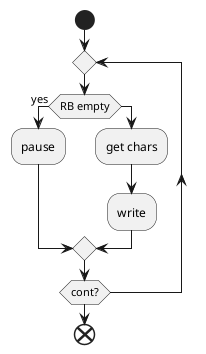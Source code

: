 @startuml
start
repeat
    if (RB empty) then(yes)
        :pause;
    else
        :get chars;
        :write;
    endif
repeat while (cont?)
end
@enduml